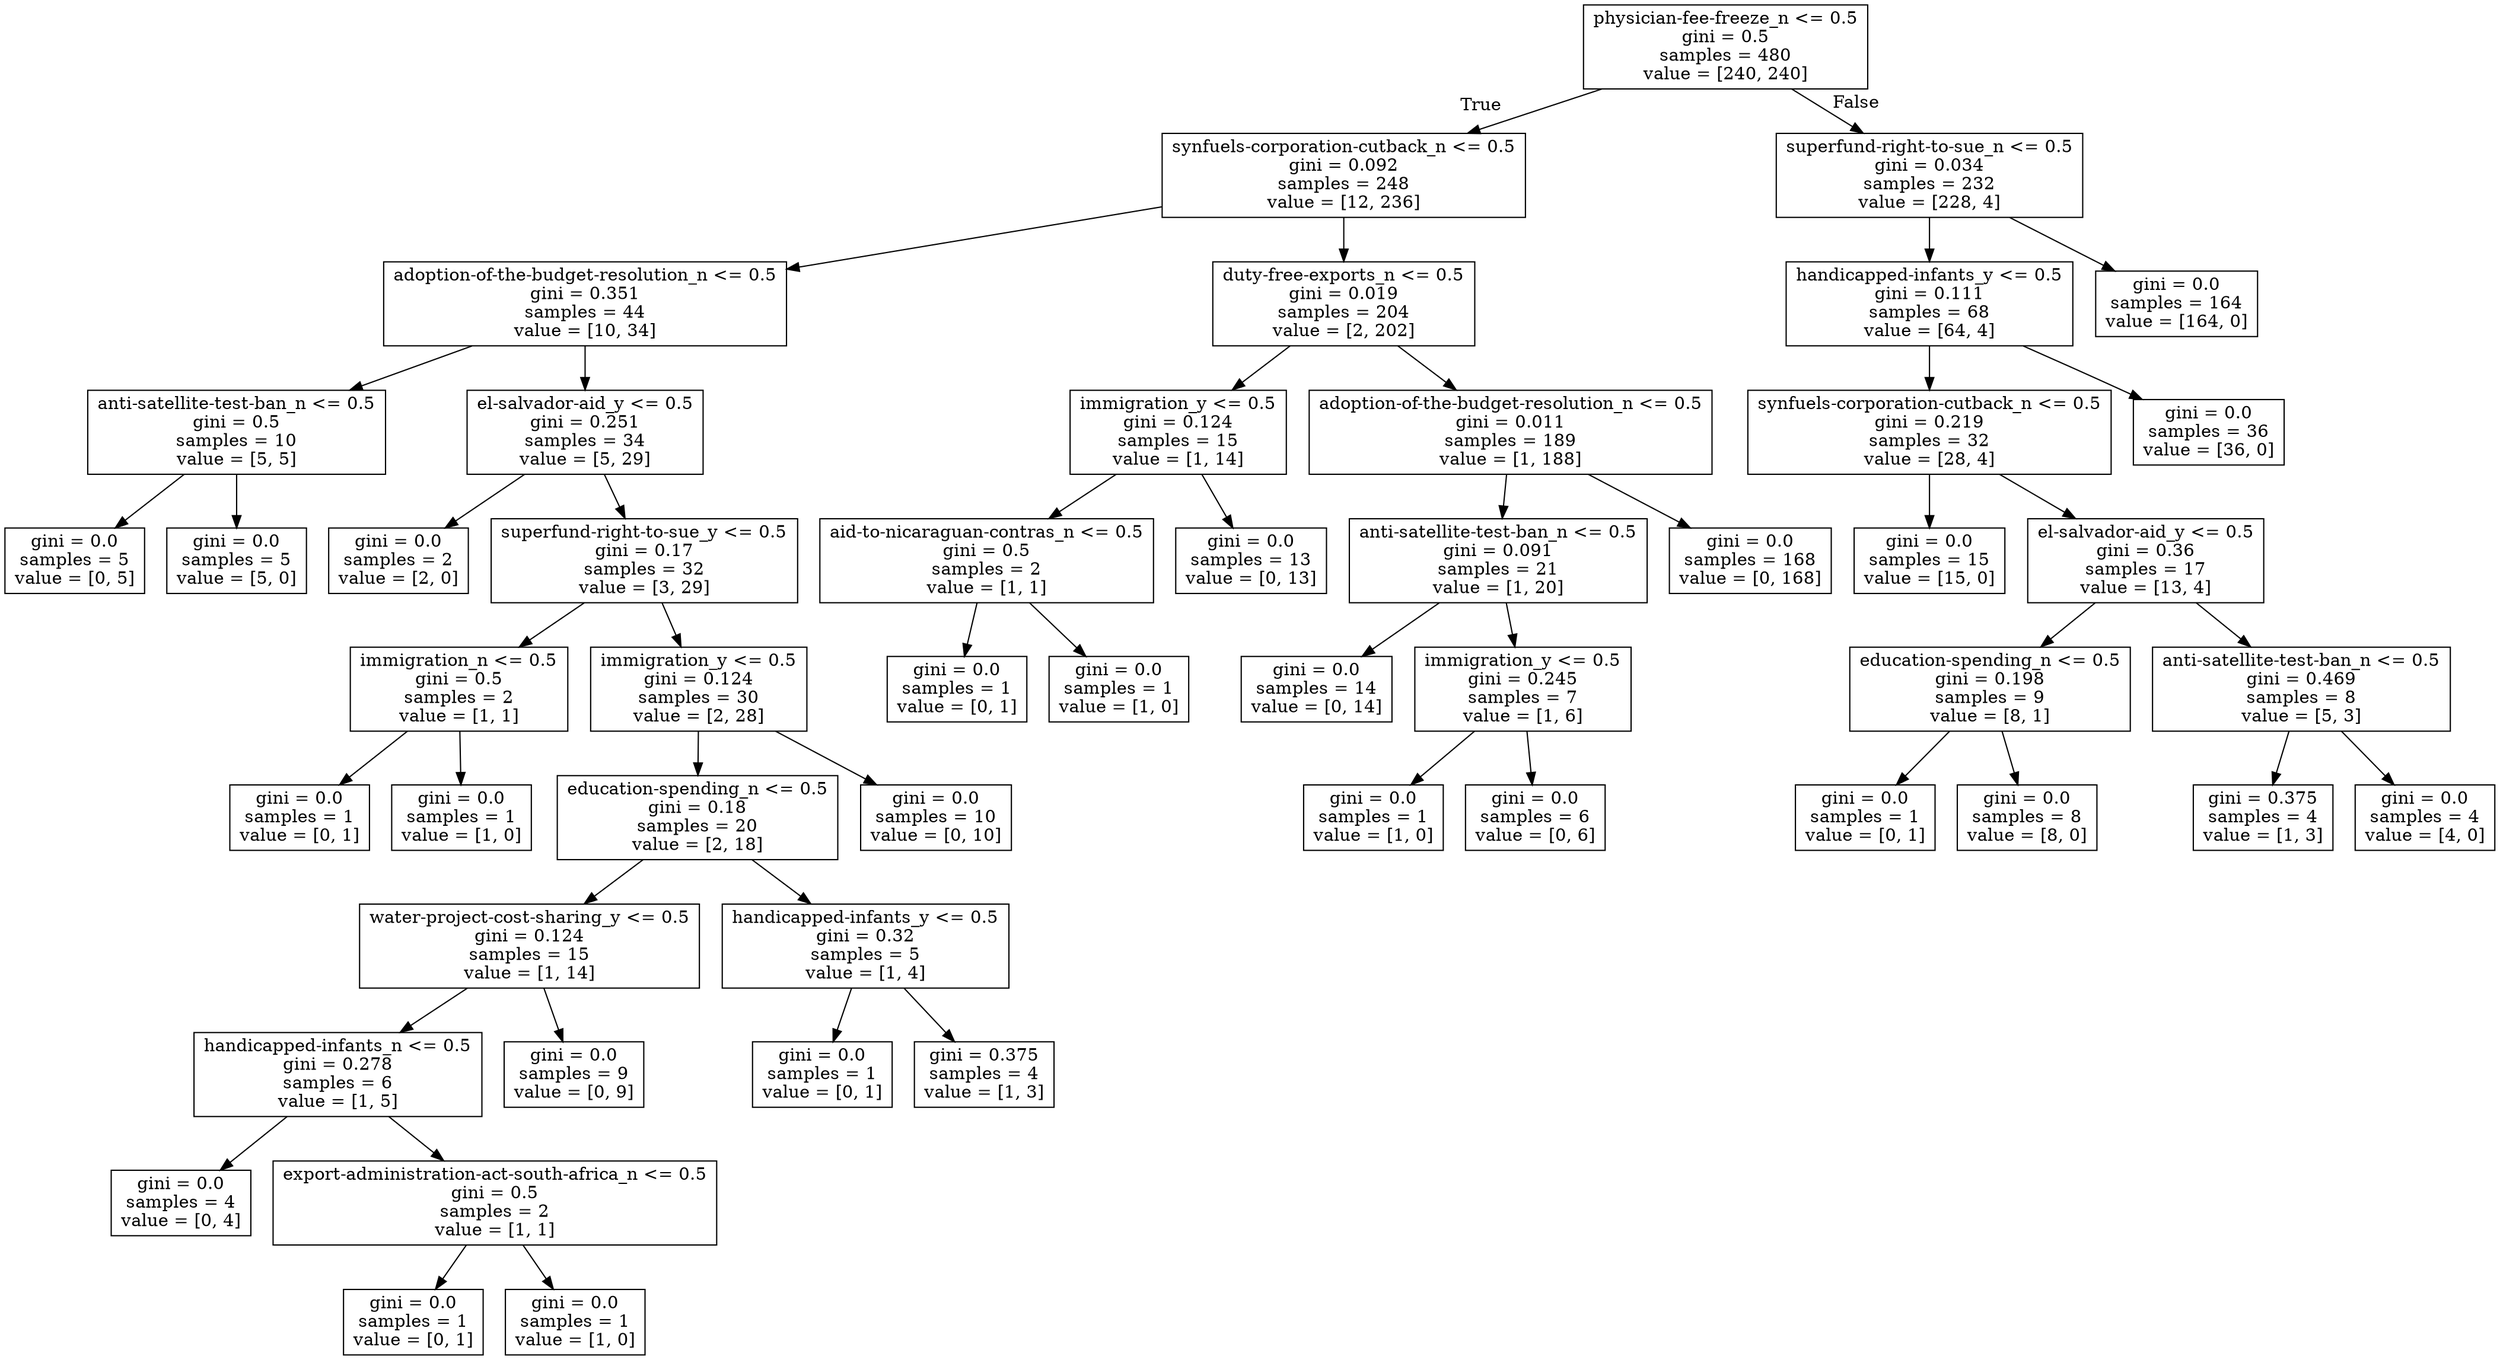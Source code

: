 digraph Tree {
node [shape=box] ;
0 [label="physician-fee-freeze_n <= 0.5\ngini = 0.5\nsamples = 480\nvalue = [240, 240]"] ;
1 [label="synfuels-corporation-cutback_n <= 0.5\ngini = 0.092\nsamples = 248\nvalue = [12, 236]"] ;
0 -> 1 [labeldistance=2.5, labelangle=45, headlabel="True"] ;
2 [label="adoption-of-the-budget-resolution_n <= 0.5\ngini = 0.351\nsamples = 44\nvalue = [10, 34]"] ;
1 -> 2 ;
3 [label="anti-satellite-test-ban_n <= 0.5\ngini = 0.5\nsamples = 10\nvalue = [5, 5]"] ;
2 -> 3 ;
4 [label="gini = 0.0\nsamples = 5\nvalue = [0, 5]"] ;
3 -> 4 ;
5 [label="gini = 0.0\nsamples = 5\nvalue = [5, 0]"] ;
3 -> 5 ;
6 [label="el-salvador-aid_y <= 0.5\ngini = 0.251\nsamples = 34\nvalue = [5, 29]"] ;
2 -> 6 ;
7 [label="gini = 0.0\nsamples = 2\nvalue = [2, 0]"] ;
6 -> 7 ;
8 [label="superfund-right-to-sue_y <= 0.5\ngini = 0.17\nsamples = 32\nvalue = [3, 29]"] ;
6 -> 8 ;
9 [label="immigration_n <= 0.5\ngini = 0.5\nsamples = 2\nvalue = [1, 1]"] ;
8 -> 9 ;
10 [label="gini = 0.0\nsamples = 1\nvalue = [0, 1]"] ;
9 -> 10 ;
11 [label="gini = 0.0\nsamples = 1\nvalue = [1, 0]"] ;
9 -> 11 ;
12 [label="immigration_y <= 0.5\ngini = 0.124\nsamples = 30\nvalue = [2, 28]"] ;
8 -> 12 ;
13 [label="education-spending_n <= 0.5\ngini = 0.18\nsamples = 20\nvalue = [2, 18]"] ;
12 -> 13 ;
14 [label="water-project-cost-sharing_y <= 0.5\ngini = 0.124\nsamples = 15\nvalue = [1, 14]"] ;
13 -> 14 ;
15 [label="handicapped-infants_n <= 0.5\ngini = 0.278\nsamples = 6\nvalue = [1, 5]"] ;
14 -> 15 ;
16 [label="gini = 0.0\nsamples = 4\nvalue = [0, 4]"] ;
15 -> 16 ;
17 [label="export-administration-act-south-africa_n <= 0.5\ngini = 0.5\nsamples = 2\nvalue = [1, 1]"] ;
15 -> 17 ;
18 [label="gini = 0.0\nsamples = 1\nvalue = [0, 1]"] ;
17 -> 18 ;
19 [label="gini = 0.0\nsamples = 1\nvalue = [1, 0]"] ;
17 -> 19 ;
20 [label="gini = 0.0\nsamples = 9\nvalue = [0, 9]"] ;
14 -> 20 ;
21 [label="handicapped-infants_y <= 0.5\ngini = 0.32\nsamples = 5\nvalue = [1, 4]"] ;
13 -> 21 ;
22 [label="gini = 0.0\nsamples = 1\nvalue = [0, 1]"] ;
21 -> 22 ;
23 [label="gini = 0.375\nsamples = 4\nvalue = [1, 3]"] ;
21 -> 23 ;
24 [label="gini = 0.0\nsamples = 10\nvalue = [0, 10]"] ;
12 -> 24 ;
25 [label="duty-free-exports_n <= 0.5\ngini = 0.019\nsamples = 204\nvalue = [2, 202]"] ;
1 -> 25 ;
26 [label="immigration_y <= 0.5\ngini = 0.124\nsamples = 15\nvalue = [1, 14]"] ;
25 -> 26 ;
27 [label="aid-to-nicaraguan-contras_n <= 0.5\ngini = 0.5\nsamples = 2\nvalue = [1, 1]"] ;
26 -> 27 ;
28 [label="gini = 0.0\nsamples = 1\nvalue = [0, 1]"] ;
27 -> 28 ;
29 [label="gini = 0.0\nsamples = 1\nvalue = [1, 0]"] ;
27 -> 29 ;
30 [label="gini = 0.0\nsamples = 13\nvalue = [0, 13]"] ;
26 -> 30 ;
31 [label="adoption-of-the-budget-resolution_n <= 0.5\ngini = 0.011\nsamples = 189\nvalue = [1, 188]"] ;
25 -> 31 ;
32 [label="anti-satellite-test-ban_n <= 0.5\ngini = 0.091\nsamples = 21\nvalue = [1, 20]"] ;
31 -> 32 ;
33 [label="gini = 0.0\nsamples = 14\nvalue = [0, 14]"] ;
32 -> 33 ;
34 [label="immigration_y <= 0.5\ngini = 0.245\nsamples = 7\nvalue = [1, 6]"] ;
32 -> 34 ;
35 [label="gini = 0.0\nsamples = 1\nvalue = [1, 0]"] ;
34 -> 35 ;
36 [label="gini = 0.0\nsamples = 6\nvalue = [0, 6]"] ;
34 -> 36 ;
37 [label="gini = 0.0\nsamples = 168\nvalue = [0, 168]"] ;
31 -> 37 ;
38 [label="superfund-right-to-sue_n <= 0.5\ngini = 0.034\nsamples = 232\nvalue = [228, 4]"] ;
0 -> 38 [labeldistance=2.5, labelangle=-45, headlabel="False"] ;
39 [label="handicapped-infants_y <= 0.5\ngini = 0.111\nsamples = 68\nvalue = [64, 4]"] ;
38 -> 39 ;
40 [label="synfuels-corporation-cutback_n <= 0.5\ngini = 0.219\nsamples = 32\nvalue = [28, 4]"] ;
39 -> 40 ;
41 [label="gini = 0.0\nsamples = 15\nvalue = [15, 0]"] ;
40 -> 41 ;
42 [label="el-salvador-aid_y <= 0.5\ngini = 0.36\nsamples = 17\nvalue = [13, 4]"] ;
40 -> 42 ;
43 [label="education-spending_n <= 0.5\ngini = 0.198\nsamples = 9\nvalue = [8, 1]"] ;
42 -> 43 ;
44 [label="gini = 0.0\nsamples = 1\nvalue = [0, 1]"] ;
43 -> 44 ;
45 [label="gini = 0.0\nsamples = 8\nvalue = [8, 0]"] ;
43 -> 45 ;
46 [label="anti-satellite-test-ban_n <= 0.5\ngini = 0.469\nsamples = 8\nvalue = [5, 3]"] ;
42 -> 46 ;
47 [label="gini = 0.375\nsamples = 4\nvalue = [1, 3]"] ;
46 -> 47 ;
48 [label="gini = 0.0\nsamples = 4\nvalue = [4, 0]"] ;
46 -> 48 ;
49 [label="gini = 0.0\nsamples = 36\nvalue = [36, 0]"] ;
39 -> 49 ;
50 [label="gini = 0.0\nsamples = 164\nvalue = [164, 0]"] ;
38 -> 50 ;
}